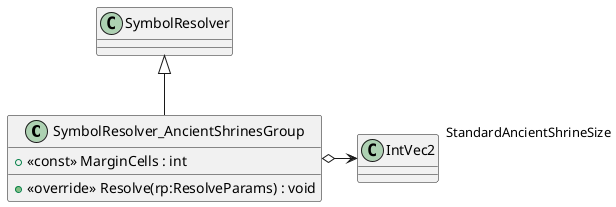 @startuml
class SymbolResolver_AncientShrinesGroup {
    + <<const>> MarginCells : int
    + <<override>> Resolve(rp:ResolveParams) : void
}
SymbolResolver <|-- SymbolResolver_AncientShrinesGroup
SymbolResolver_AncientShrinesGroup o-> "StandardAncientShrineSize" IntVec2
@enduml
